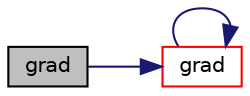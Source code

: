 digraph "grad"
{
  bgcolor="transparent";
  edge [fontname="Helvetica",fontsize="10",labelfontname="Helvetica",labelfontsize="10"];
  node [fontname="Helvetica",fontsize="10",shape=record];
  rankdir="LR";
  Node14366 [label="grad",height=0.2,width=0.4,color="black", fillcolor="grey75", style="filled", fontcolor="black"];
  Node14366 -> Node14367 [color="midnightblue",fontsize="10",style="solid",fontname="Helvetica"];
  Node14367 [label="grad",height=0.2,width=0.4,color="red",URL="$a21861.html#a7c00ec90ecc15ed3005255e42c52827a"];
  Node14367 -> Node14367 [color="midnightblue",fontsize="10",style="solid",fontname="Helvetica"];
}
